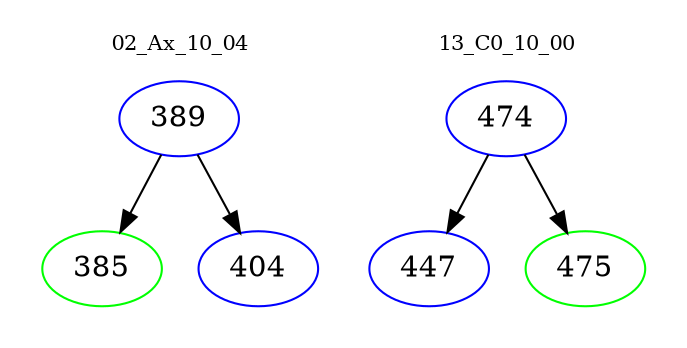 digraph{
subgraph cluster_0 {
color = white
label = "02_Ax_10_04";
fontsize=10;
T0_389 [label="389", color="blue"]
T0_389 -> T0_385 [color="black"]
T0_385 [label="385", color="green"]
T0_389 -> T0_404 [color="black"]
T0_404 [label="404", color="blue"]
}
subgraph cluster_1 {
color = white
label = "13_C0_10_00";
fontsize=10;
T1_474 [label="474", color="blue"]
T1_474 -> T1_447 [color="black"]
T1_447 [label="447", color="blue"]
T1_474 -> T1_475 [color="black"]
T1_475 [label="475", color="green"]
}
}
